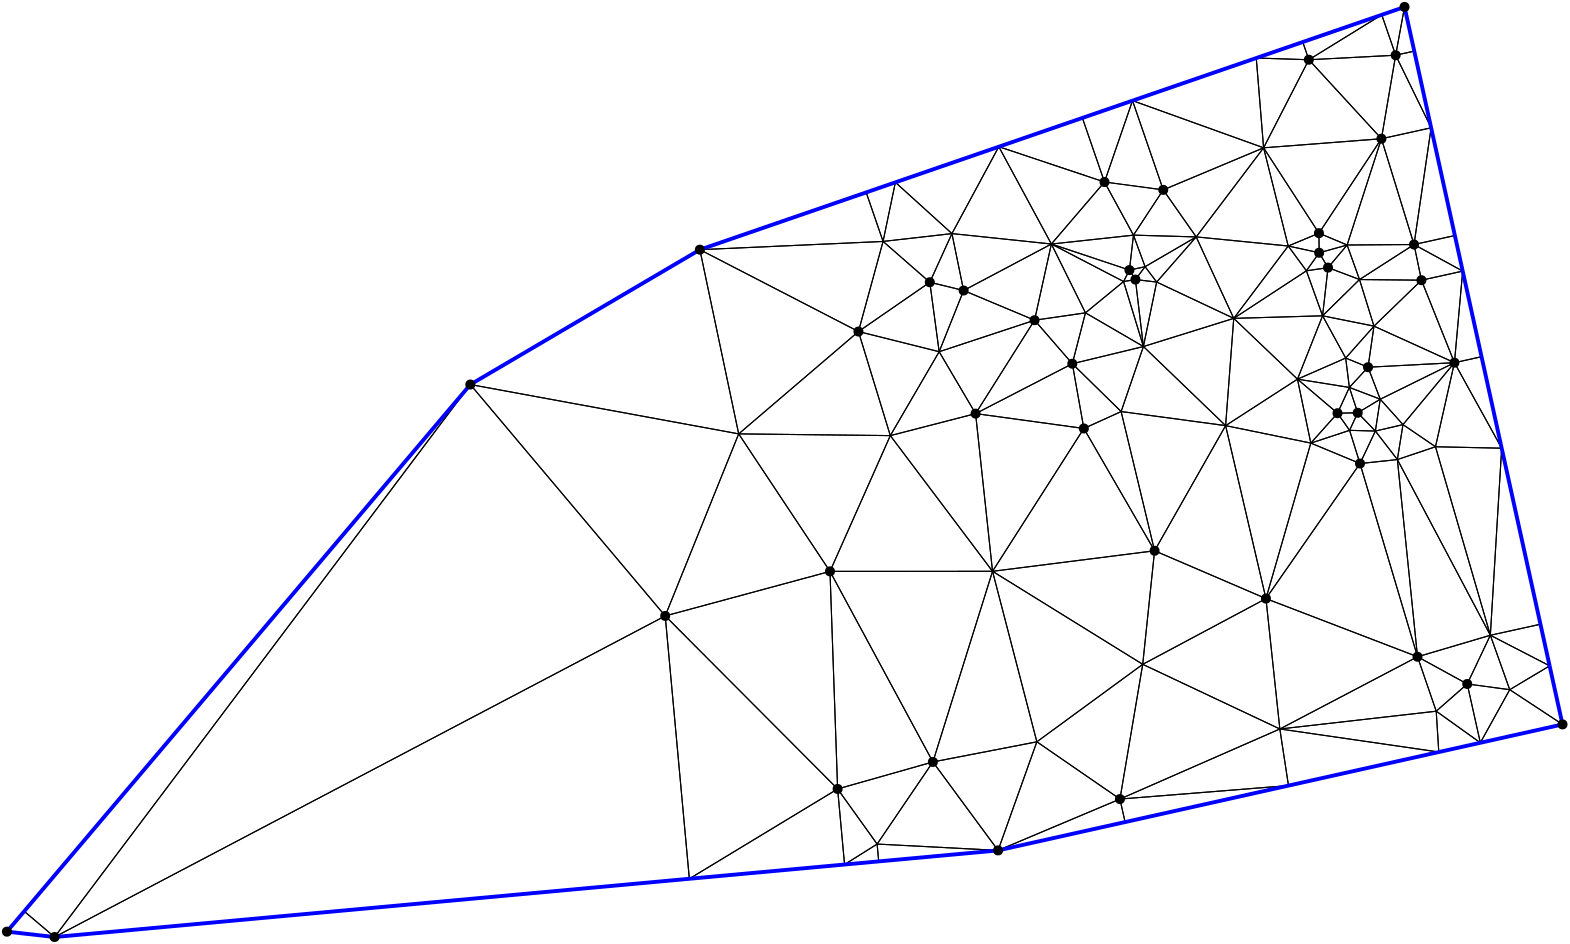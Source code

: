 <?xml version="1.0"?>
<!DOCTYPE ipe SYSTEM "ipe.dtd">
<ipe version="70218" creator="Ipe 7.2.24">
<info created="D:20221020151441" modified="D:20221020151441"/>
<ipestyle name="basic">
<symbol name="mark/disk(sx)" transformations="translations">
<path fill="sym-stroke">
0.6 0 0 0.6 0 0 e
</path>
</symbol>
<anglesize name="22.5 deg" value="22.5"/>
<anglesize name="30 deg" value="30"/>
<anglesize name="45 deg" value="45"/>
<anglesize name="60 deg" value="60"/>
<anglesize name="90 deg" value="90"/>
<arrowsize name="large" value="10"/>
<arrowsize name="small" value="5"/>
<arrowsize name="tiny" value="3"/>
<color name="blue" value="0 0 1"/>
<color name="gray" value="0.745"/>
<color name="green" value="0 1 0"/>
<color name="red" value="1 0 0"/>
<color name="pink" value="1 0.753 0.796"/>
<pen name="heavier" value="0.8"/>
<pen name="fat" value="1.4"/>
<pen name="ultrafat" value="2"/>
<gridsize name="16 pts (~6 mm)" value="16"/>
<gridsize name="32 pts (~12 mm)" value="32"/>
<gridsize name="4 pts" value="4"/>
<gridsize name="8 pts (~3 mm)" value="8"/>
<opacity name="10%" value="0.1"/>
<opacity name="25%" value="0.25"/>
<opacity name="50%" value="0.5"/>
<opacity name="75%" value="0.75"/>
<symbolsize name="large" value="5"/>
<symbolsize name="small" value="2"/>
<symbolsize name="tiny" value="1.1"/>
<textsize name="huge" value="\huge"/>
<textsize name="large" value="\large"/>
<textsize name="small" value="\small"/>
<textsize name="tiny" value="	iny"/>
<tiling name="falling" angle="-60" step="4" width="1"/>
<tiling name="rising" angle="30" step="4" width="1"/>
</ipestyle>
<page>
<layer name="hull"/>
<layer name="constraints"/>
<layer name="triangulation"/>
<layer name="obtuse"/>
<layer name="blub"/>
<layer name="problems"/>
<view layers="hull constraints triangulation obtuse blub" active="triangulation"/>
<path layer="triangulation" stroke="black">
386.765 342.28 m 
349.342 335.031 l 
</path>
<path layer="triangulation" stroke="black">
349.342 335.031 m 
372.802 303.181 l 
</path>
<path layer="triangulation" stroke="black">
372.802 303.181 m 
386.765 342.28 l 
</path>
<path layer="triangulation" stroke="black">
403.687 455.078 m 
364.71 460.424 l 
</path>
<path layer="triangulation" stroke="black">
364.71 460.424 m 
370.811 403.658 l 
</path>
<path layer="triangulation" stroke="black">
370.811 403.658 m 
403.687 455.078 l 
</path>
<path layer="triangulation" stroke="black">
22.2116 281.264 m 
33.1497 272 l 
</path>
<path layer="triangulation" stroke="black">
33.1497 272 m 
182.82 470.892 l 
</path>
<path layer="triangulation" stroke="black">
182.82 470.892 m 
22.2116 281.264 l 
</path>
<path layer="triangulation" stroke="black">
312.296 403.629 m 
334.013 452.508 l 
</path>
<path layer="triangulation" stroke="black">
334.013 452.508 m 
279.428 453.128 l 
</path>
<path layer="triangulation" stroke="black">
279.428 453.128 m 
312.296 403.629 l 
</path>
<path layer="triangulation" stroke="black">
498.462 521.124 m 
522.546 521.301 l 
</path>
<path layer="triangulation" stroke="black">
522.546 521.301 m 
510.816 559.387 l 
</path>
<path layer="triangulation" stroke="black">
510.816 559.387 m 
498.462 521.124 l 
</path>
<path layer="triangulation" stroke="black">
411.111 543.796 m 
432.269 540.975 l 
</path>
<path layer="triangulation" stroke="black">
432.269 540.975 m 
421.205 573.096 l 
</path>
<path layer="triangulation" stroke="black">
421.205 573.096 m 
411.111 543.796 l 
</path>
<path layer="triangulation" stroke="black">
510.816 559.387 m 
522.546 521.301 l 
</path>
<path layer="triangulation" stroke="black">
522.546 521.301 m 
528.709 563.327 l 
</path>
<path layer="triangulation" stroke="black">
528.709 563.327 m 
510.816 559.387 l 
</path>
<path layer="triangulation" stroke="black">
279.428 453.128 m 
265.45 519.445 l 
</path>
<path layer="triangulation" stroke="black">
265.45 519.445 m 
182.82 470.892 l 
</path>
<path layer="triangulation" stroke="black">
182.82 470.892 m 
279.428 453.128 l 
</path>
<path layer="triangulation" stroke="black">
510.816 559.387 m 
484.684 587.821 l 
</path>
<path layer="triangulation" stroke="black">
484.684 587.821 m 
468.392 556.118 l 
</path>
<path layer="triangulation" stroke="black">
468.392 556.118 m 
510.816 559.387 l 
</path>
<path layer="triangulation" stroke="black">
279.428 453.128 m 
182.82 470.892 l 
</path>
<path layer="triangulation" stroke="black">
182.82 470.892 m 
252.977 387.593 l 
</path>
<path layer="triangulation" stroke="black">
252.977 387.593 m 
279.428 453.128 l 
</path>
<path layer="triangulation" stroke="black">
488.396 518.332 m 
488.321 525.385 l 
</path>
<path layer="triangulation" stroke="black">
488.321 525.385 m 
477.254 520.763 l 
</path>
<path layer="triangulation" stroke="black">
477.254 520.763 m 
488.396 518.332 l 
</path>
<path layer="triangulation" stroke="black">
417.106 461.166 m 
403.687 455.078 l 
</path>
<path layer="triangulation" stroke="black">
403.687 455.078 m 
429.151 411.053 l 
</path>
<path layer="triangulation" stroke="black">
429.151 411.053 m 
417.106 461.166 l 
</path>
<path layer="triangulation" stroke="black">
502.923 508.692 m 
489.627 495.638 l 
</path>
<path layer="triangulation" stroke="black">
489.627 495.638 m 
508.129 491.911 l 
</path>
<path layer="triangulation" stroke="black">
508.129 491.911 m 
502.923 508.692 l 
</path>
<path layer="triangulation" stroke="black">
525.219 508.458 m 
540.07 511.728 l 
</path>
<path layer="triangulation" stroke="black">
540.07 511.728 m 
522.546 521.301 l 
</path>
<path layer="triangulation" stroke="black">
522.546 521.301 m 
525.219 508.458 l 
</path>
<path layer="triangulation" stroke="black">
386.765 342.28 m 
372.802 303.181 l 
</path>
<path layer="triangulation" stroke="black">
372.802 303.181 m 
416.679 321.667 l 
</path>
<path layer="triangulation" stroke="black">
416.679 321.667 m 
386.765 342.28 l 
</path>
<path layer="triangulation" stroke="black">
502.923 508.692 m 
525.219 508.458 l 
</path>
<path layer="triangulation" stroke="black">
525.219 508.458 m 
522.546 521.301 l 
</path>
<path layer="triangulation" stroke="black">
522.546 521.301 m 
502.923 508.692 l 
</path>
<path layer="triangulation" stroke="black">
418.527 313.389 m 
416.679 321.667 l 
</path>
<path layer="triangulation" stroke="black">
416.679 321.667 m 
372.802 303.181 l 
</path>
<path layer="triangulation" stroke="black">
372.802 303.181 m 
418.527 313.389 l 
</path>
<path layer="triangulation" stroke="black">
424.877 370.168 m 
429.151 411.053 l 
</path>
<path layer="triangulation" stroke="black">
429.151 411.053 m 
370.811 403.658 l 
</path>
<path layer="triangulation" stroke="black">
370.811 403.658 m 
424.877 370.168 l 
</path>
<path layer="triangulation" stroke="black">
454.719 456.096 m 
417.106 461.166 l 
</path>
<path layer="triangulation" stroke="black">
417.106 461.166 m 
429.151 411.053 l 
</path>
<path layer="triangulation" stroke="black">
429.151 411.053 m 
454.719 456.096 l 
</path>
<path layer="triangulation" stroke="black">
385.943 494.055 m 
360.404 504.746 l 
</path>
<path layer="triangulation" stroke="black">
360.404 504.746 m 
351.599 482.708 l 
</path>
<path layer="triangulation" stroke="black">
351.599 482.708 m 
385.943 494.055 l 
</path>
<path layer="triangulation" stroke="black">
329.262 305.463 m 
315.043 325.305 l 
</path>
<path layer="triangulation" stroke="black">
315.043 325.305 m 
317.54 298.108 l 
</path>
<path layer="triangulation" stroke="black">
317.54 298.108 m 
329.262 305.463 l 
</path>
<path layer="triangulation" stroke="black">
349.342 335.031 m 
386.765 342.28 l 
</path>
<path layer="triangulation" stroke="black">
386.765 342.28 m 
370.811 403.658 l 
</path>
<path layer="triangulation" stroke="black">
370.811 403.658 m 
349.342 335.031 l 
</path>
<path layer="triangulation" stroke="black">
349.342 335.031 m 
312.296 403.629 l 
</path>
<path layer="triangulation" stroke="black">
312.296 403.629 m 
315.043 325.305 l 
</path>
<path layer="triangulation" stroke="black">
315.043 325.305 m 
349.342 335.031 l 
</path>
<path layer="triangulation" stroke="black">
334.013 452.508 m 
322.541 489.972 l 
</path>
<path layer="triangulation" stroke="black">
322.541 489.972 m 
279.428 453.128 l 
</path>
<path layer="triangulation" stroke="black">
279.428 453.128 m 
334.013 452.508 l 
</path>
<path layer="triangulation" stroke="black">
312.296 403.629 m 
252.977 387.593 l 
</path>
<path layer="triangulation" stroke="black">
252.977 387.593 m 
315.043 325.305 l 
</path>
<path layer="triangulation" stroke="black">
315.043 325.305 m 
312.296 403.629 l 
</path>
<path layer="triangulation" stroke="black">
182.82 470.892 m 
33.1497 272 l 
</path>
<path layer="triangulation" stroke="black">
33.1497 272 m 
252.977 387.593 l 
</path>
<path layer="triangulation" stroke="black">
252.977 387.593 m 
182.82 470.892 l 
</path>
<path layer="triangulation" stroke="black">
360.404 504.746 m 
348.229 507.715 l 
</path>
<path layer="triangulation" stroke="black">
348.229 507.715 m 
351.599 482.708 l 
</path>
<path layer="triangulation" stroke="black">
351.599 482.708 m 
360.404 504.746 l 
</path>
<path layer="triangulation" stroke="black">
351.599 482.708 m 
348.229 507.715 l 
</path>
<path layer="triangulation" stroke="black">
348.229 507.715 m 
322.541 489.972 l 
</path>
<path layer="triangulation" stroke="black">
322.541 489.972 m 
351.599 482.708 l 
</path>
<path layer="triangulation" stroke="black">
420.094 512.095 m 
421.548 524.676 l 
</path>
<path layer="triangulation" stroke="black">
421.548 524.676 m 
391.994 521.482 l 
</path>
<path layer="triangulation" stroke="black">
391.994 521.482 m 
420.094 512.095 l 
</path>
<path layer="triangulation" stroke="black">
391.994 521.482 m 
411.111 543.796 l 
</path>
<path layer="triangulation" stroke="black">
411.111 543.796 m 
373.07 556.515 l 
</path>
<path layer="triangulation" stroke="black">
373.07 556.515 m 
391.994 521.482 l 
</path>
<path layer="triangulation" stroke="black">
360.404 504.746 m 
356.196 525.232 l 
</path>
<path layer="triangulation" stroke="black">
356.196 525.232 m 
348.229 507.715 l 
</path>
<path layer="triangulation" stroke="black">
348.229 507.715 m 
360.404 504.746 l 
</path>
<path layer="triangulation" stroke="black">
331.403 522.415 m 
265.45 519.445 l 
</path>
<path layer="triangulation" stroke="black">
265.45 519.445 m 
322.541 489.972 l 
</path>
<path layer="triangulation" stroke="black">
322.541 489.972 m 
331.403 522.415 l 
</path>
<path layer="triangulation" stroke="black">
404.268 496.706 m 
425.126 484.574 l 
</path>
<path layer="triangulation" stroke="black">
425.126 484.574 m 
417.983 507.982 l 
</path>
<path layer="triangulation" stroke="black">
417.983 507.982 m 
404.268 496.706 l 
</path>
<path layer="triangulation" stroke="black">
468.392 556.118 m 
488.321 525.385 l 
</path>
<path layer="triangulation" stroke="black">
488.321 525.385 m 
510.816 559.387 l 
</path>
<path layer="triangulation" stroke="black">
510.816 559.387 m 
468.392 556.118 l 
</path>
<path layer="triangulation" stroke="black">
356.196 525.232 m 
391.994 521.482 l 
</path>
<path layer="triangulation" stroke="black">
391.994 521.482 m 
373.07 556.515 l 
</path>
<path layer="triangulation" stroke="black">
373.07 556.515 m 
356.196 525.232 l 
</path>
<path layer="triangulation" stroke="black">
429.902 507.783 m 
425.73 513.322 l 
</path>
<path layer="triangulation" stroke="black">
425.73 513.322 m 
422.247 508.68 l 
</path>
<path layer="triangulation" stroke="black">
422.247 508.68 m 
429.902 507.783 l 
</path>
<path layer="triangulation" stroke="black">
364.71 460.424 m 
399.529 478.39 l 
</path>
<path layer="triangulation" stroke="black">
399.529 478.39 m 
385.943 494.055 l 
</path>
<path layer="triangulation" stroke="black">
385.943 494.055 m 
364.71 460.424 l 
</path>
<path layer="triangulation" stroke="black">
403.687 455.078 m 
417.106 461.166 l 
</path>
<path layer="triangulation" stroke="black">
417.106 461.166 m 
399.529 478.39 l 
</path>
<path layer="triangulation" stroke="black">
399.529 478.39 m 
403.687 455.078 l 
</path>
<path layer="triangulation" stroke="black">
370.811 403.658 m 
364.71 460.424 l 
</path>
<path layer="triangulation" stroke="black">
364.71 460.424 m 
334.013 452.508 l 
</path>
<path layer="triangulation" stroke="black">
334.013 452.508 m 
370.811 403.658 l 
</path>
<path layer="triangulation" stroke="black">
403.687 455.078 m 
399.529 478.39 l 
</path>
<path layer="triangulation" stroke="black">
399.529 478.39 m 
364.71 460.424 l 
</path>
<path layer="triangulation" stroke="black">
364.71 460.424 m 
403.687 455.078 l 
</path>
<path layer="triangulation" stroke="black">
457.646 494.713 m 
444.128 524.038 l 
</path>
<path layer="triangulation" stroke="black">
444.128 524.038 m 
429.902 507.783 l 
</path>
<path layer="triangulation" stroke="black">
429.902 507.783 m 
457.646 494.713 l 
</path>
<path layer="triangulation" stroke="black">
404.268 496.706 m 
385.943 494.055 l 
</path>
<path layer="triangulation" stroke="black">
385.943 494.055 m 
399.529 478.39 l 
</path>
<path layer="triangulation" stroke="black">
399.529 478.39 m 
404.268 496.706 l 
</path>
<path layer="triangulation" stroke="black">
420.094 512.095 m 
422.247 508.68 l 
</path>
<path layer="triangulation" stroke="black">
422.247 508.68 m 
425.73 513.322 l 
</path>
<path layer="triangulation" stroke="black">
425.73 513.322 m 
420.094 512.095 l 
</path>
<path layer="triangulation" stroke="black">
491.588 512.986 m 
502.923 508.692 l 
</path>
<path layer="triangulation" stroke="black">
502.923 508.692 m 
498.462 521.124 l 
</path>
<path layer="triangulation" stroke="black">
498.462 521.124 m 
491.588 512.986 l 
</path>
<path layer="triangulation" stroke="black">
420.094 512.095 m 
425.73 513.322 l 
</path>
<path layer="triangulation" stroke="black">
425.73 513.322 m 
421.548 524.676 l 
</path>
<path layer="triangulation" stroke="black">
421.548 524.676 m 
420.094 512.095 l 
</path>
<path layer="triangulation" stroke="black">
468.392 556.118 m 
484.684 587.821 l 
</path>
<path layer="triangulation" stroke="black">
484.684 587.821 m 
465.755 588.441 l 
</path>
<path layer="triangulation" stroke="black">
465.755 588.441 m 
468.392 556.118 l 
</path>
<path layer="triangulation" stroke="black">
540.07 511.728 m 
537.098 478.761 l 
</path>
<path layer="triangulation" stroke="black">
537.098 478.761 m 
546.856 480.91 l 
</path>
<path layer="triangulation" stroke="black">
546.856 480.91 m 
540.07 511.728 l 
</path>
<path layer="triangulation" stroke="black">
510.928 604.001 m 
482.485 594.204 l 
</path>
<path layer="triangulation" stroke="black">
482.485 594.204 m 
484.684 587.821 l 
</path>
<path layer="triangulation" stroke="black">
484.684 587.821 m 
510.928 604.001 l 
</path>
<path layer="triangulation" stroke="black">
510.816 559.387 m 
528.709 563.327 l 
</path>
<path layer="triangulation" stroke="black">
528.709 563.327 m 
515.939 589.455 l 
</path>
<path layer="triangulation" stroke="black">
515.939 589.455 m 
510.816 559.387 l 
</path>
<path layer="triangulation" stroke="black">
484.684 587.821 m 
510.816 559.387 l 
</path>
<path layer="triangulation" stroke="black">
510.816 559.387 m 
515.939 589.455 l 
</path>
<path layer="triangulation" stroke="black">
515.939 589.455 m 
484.684 587.821 l 
</path>
<path layer="triangulation" stroke="black">
488.321 525.385 m 
498.462 521.124 l 
</path>
<path layer="triangulation" stroke="black">
498.462 521.124 m 
510.816 559.387 l 
</path>
<path layer="triangulation" stroke="black">
510.816 559.387 m 
488.321 525.385 l 
</path>
<path layer="triangulation" stroke="black">
498.462 521.124 m 
488.396 518.332 l 
</path>
<path layer="triangulation" stroke="black">
488.396 518.332 m 
491.588 512.986 l 
</path>
<path layer="triangulation" stroke="black">
491.588 512.986 m 
498.462 521.124 l 
</path>
<path layer="triangulation" stroke="black">
477.254 520.763 m 
468.392 556.118 l 
</path>
<path layer="triangulation" stroke="black">
468.392 556.118 m 
444.128 524.038 l 
</path>
<path layer="triangulation" stroke="black">
444.128 524.038 m 
477.254 520.763 l 
</path>
<path layer="triangulation" stroke="black">
510.387 465.611 m 
537.098 478.761 l 
</path>
<path layer="triangulation" stroke="black">
537.098 478.761 m 
505.991 477.128 l 
</path>
<path layer="triangulation" stroke="black">
505.991 477.128 m 
510.387 465.611 l 
</path>
<path layer="triangulation" stroke="black">
518.571 456.469 m 
508.636 454.15 l 
</path>
<path layer="triangulation" stroke="black">
508.636 454.15 m 
516.55 443.886 l 
</path>
<path layer="triangulation" stroke="black">
516.55 443.886 m 
518.571 456.469 l 
</path>
<path layer="triangulation" stroke="black">
554.106 447.98 m 
537.098 478.761 l 
</path>
<path layer="triangulation" stroke="black">
537.098 478.761 m 
530.277 448.494 l 
</path>
<path layer="triangulation" stroke="black">
530.277 448.494 m 
554.106 447.98 l 
</path>
<path layer="triangulation" stroke="black">
525.219 508.458 m 
508.129 491.911 l 
</path>
<path layer="triangulation" stroke="black">
508.129 491.911 m 
537.098 478.761 l 
</path>
<path layer="triangulation" stroke="black">
537.098 478.761 m 
525.219 508.458 l 
</path>
<path layer="triangulation" stroke="black">
485.391 449.807 m 
503.095 442.457 l 
</path>
<path layer="triangulation" stroke="black">
503.095 442.457 m 
499.348 454.406 l 
</path>
<path layer="triangulation" stroke="black">
499.348 454.406 m 
485.391 449.807 l 
</path>
<path layer="triangulation" stroke="black">
469.241 393.83 m 
523.809 372.894 l 
</path>
<path layer="triangulation" stroke="black">
523.809 372.894 m 
503.095 442.457 l 
</path>
<path layer="triangulation" stroke="black">
503.095 442.457 m 
469.241 393.83 l 
</path>
<path layer="triangulation" stroke="black">
497.943 480.431 m 
499.272 469.851 l 
</path>
<path layer="triangulation" stroke="black">
499.272 469.851 m 
505.991 477.128 l 
</path>
<path layer="triangulation" stroke="black">
505.991 477.128 m 
497.943 480.431 l 
</path>
<path layer="triangulation" stroke="black">
508.636 454.15 m 
503.095 442.457 l 
</path>
<path layer="triangulation" stroke="black">
503.095 442.457 m 
516.55 443.886 l 
</path>
<path layer="triangulation" stroke="black">
516.55 443.886 m 
508.636 454.15 l 
</path>
<path layer="triangulation" stroke="black">
485.391 449.807 m 
469.241 393.83 l 
</path>
<path layer="triangulation" stroke="black">
469.241 393.83 m 
503.095 442.457 l 
</path>
<path layer="triangulation" stroke="black">
503.095 442.457 m 
485.391 449.807 l 
</path>
<path layer="triangulation" stroke="black">
474.239 346.893 m 
477.352 326.521 l 
</path>
<path layer="triangulation" stroke="black">
477.352 326.521 m 
531.464 338.6 l 
</path>
<path layer="triangulation" stroke="black">
531.464 338.6 m 
474.239 346.893 l 
</path>
<path layer="triangulation" stroke="black">
550.024 380.635 m 
554.106 447.98 l 
</path>
<path layer="triangulation" stroke="black">
554.106 447.98 m 
530.277 448.494 l 
</path>
<path layer="triangulation" stroke="black">
530.277 448.494 m 
550.024 380.635 l 
</path>
<path layer="triangulation" stroke="black">
516.55 443.886 m 
503.095 442.457 l 
</path>
<path layer="triangulation" stroke="black">
503.095 442.457 m 
523.809 372.894 l 
</path>
<path layer="triangulation" stroke="black">
523.809 372.894 m 
516.55 443.886 l 
</path>
<path layer="triangulation" stroke="black">
550.024 380.635 m 
530.277 448.494 l 
</path>
<path layer="triangulation" stroke="black">
530.277 448.494 m 
516.55 443.886 l 
</path>
<path layer="triangulation" stroke="black">
516.55 443.886 m 
550.024 380.635 l 
</path>
<path layer="triangulation" stroke="black">
477.352 326.521 m 
416.679 321.667 l 
</path>
<path layer="triangulation" stroke="black">
416.679 321.667 m 
418.527 313.389 l 
</path>
<path layer="triangulation" stroke="black">
418.527 313.389 m 
477.352 326.521 l 
</path>
<path layer="triangulation" stroke="black">
474.239 346.893 m 
523.809 372.894 l 
</path>
<path layer="triangulation" stroke="black">
523.809 372.894 m 
469.241 393.83 l 
</path>
<path layer="triangulation" stroke="black">
469.241 393.83 m 
474.239 346.893 l 
</path>
<path layer="triangulation" stroke="black">
425.126 484.574 m 
429.902 507.783 l 
</path>
<path layer="triangulation" stroke="black">
429.902 507.783 m 
422.247 508.68 l 
</path>
<path layer="triangulation" stroke="black">
422.247 508.68 m 
425.126 484.574 l 
</path>
<path layer="triangulation" stroke="black">
421.548 524.676 m 
411.111 543.796 l 
</path>
<path layer="triangulation" stroke="black">
411.111 543.796 m 
391.994 521.482 l 
</path>
<path layer="triangulation" stroke="black">
391.994 521.482 m 
421.548 524.676 l 
</path>
<path layer="triangulation" stroke="black">
495.003 460.572 m 
499.348 454.406 l 
</path>
<path layer="triangulation" stroke="black">
499.348 454.406 m 
502.279 460.721 l 
</path>
<path layer="triangulation" stroke="black">
502.279 460.721 m 
495.003 460.572 l 
</path>
<path layer="triangulation" stroke="black">
495.003 460.572 m 
480.589 472.827 l 
</path>
<path layer="triangulation" stroke="black">
480.589 472.827 m 
485.391 449.807 l 
</path>
<path layer="triangulation" stroke="black">
485.391 449.807 m 
495.003 460.572 l 
</path>
<path layer="triangulation" stroke="black">
530.537 353.3 m 
541.701 363.094 l 
</path>
<path layer="triangulation" stroke="black">
541.701 363.094 m 
523.809 372.894 l 
</path>
<path layer="triangulation" stroke="black">
523.809 372.894 m 
530.537 353.3 l 
</path>
<path layer="triangulation" stroke="black">
477.254 520.763 m 
444.128 524.038 l 
</path>
<path layer="triangulation" stroke="black">
444.128 524.038 m 
457.646 494.713 l 
</path>
<path layer="triangulation" stroke="black">
457.646 494.713 m 
477.254 520.763 l 
</path>
<path layer="triangulation" stroke="black">
432.269 540.975 m 
421.548 524.676 l 
</path>
<path layer="triangulation" stroke="black">
421.548 524.676 m 
444.128 524.038 l 
</path>
<path layer="triangulation" stroke="black">
444.128 524.038 m 
432.269 540.975 l 
</path>
<path layer="triangulation" stroke="black">
312.296 403.629 m 
279.428 453.128 l 
</path>
<path layer="triangulation" stroke="black">
279.428 453.128 m 
252.977 387.593 l 
</path>
<path layer="triangulation" stroke="black">
252.977 387.593 m 
312.296 403.629 l 
</path>
<path layer="triangulation" stroke="black">
322.541 489.972 m 
265.45 519.445 l 
</path>
<path layer="triangulation" stroke="black">
265.45 519.445 m 
279.428 453.128 l 
</path>
<path layer="triangulation" stroke="black">
279.428 453.128 m 
322.541 489.972 l 
</path>
<path layer="triangulation" stroke="black">
16 273.93 m 
33.1497 272 l 
</path>
<path layer="triangulation" stroke="black">
33.1497 272 m 
22.2116 281.264 l 
</path>
<path layer="triangulation" stroke="black">
22.2116 281.264 m 
16 273.93 l 
</path>
<path layer="triangulation" stroke="black">
425.126 484.574 m 
417.106 461.166 l 
</path>
<path layer="triangulation" stroke="black">
417.106 461.166 m 
454.719 456.096 l 
</path>
<path layer="triangulation" stroke="black">
454.719 456.096 m 
425.126 484.574 l 
</path>
<path layer="triangulation" stroke="black">
425.126 484.574 m 
399.529 478.39 l 
</path>
<path layer="triangulation" stroke="black">
399.529 478.39 m 
417.106 461.166 l 
</path>
<path layer="triangulation" stroke="black">
417.106 461.166 m 
425.126 484.574 l 
</path>
<path layer="triangulation" stroke="black">
489.627 495.638 m 
483.808 511.841 l 
</path>
<path layer="triangulation" stroke="black">
483.808 511.841 m 
457.646 494.713 l 
</path>
<path layer="triangulation" stroke="black">
457.646 494.713 m 
489.627 495.638 l 
</path>
<path layer="triangulation" stroke="black">
422.247 508.68 m 
417.983 507.982 l 
</path>
<path layer="triangulation" stroke="black">
417.983 507.982 m 
425.126 484.574 l 
</path>
<path layer="triangulation" stroke="black">
425.126 484.574 m 
422.247 508.68 l 
</path>
<path layer="triangulation" stroke="black">
373.07 556.515 m 
335.837 543.69 l 
</path>
<path layer="triangulation" stroke="black">
335.837 543.69 m 
356.196 525.232 l 
</path>
<path layer="triangulation" stroke="black">
356.196 525.232 m 
373.07 556.515 l 
</path>
<path layer="triangulation" stroke="black">
468.392 556.118 m 
421.205 573.096 l 
</path>
<path layer="triangulation" stroke="black">
421.205 573.096 m 
432.269 540.975 l 
</path>
<path layer="triangulation" stroke="black">
432.269 540.975 m 
468.392 556.118 l 
</path>
<path layer="triangulation" stroke="black">
457.646 494.713 m 
483.808 511.841 l 
</path>
<path layer="triangulation" stroke="black">
483.808 511.841 m 
477.254 520.763 l 
</path>
<path layer="triangulation" stroke="black">
477.254 520.763 m 
457.646 494.713 l 
</path>
<path layer="triangulation" stroke="black">
491.588 512.986 m 
488.396 518.332 l 
</path>
<path layer="triangulation" stroke="black">
488.396 518.332 m 
483.808 511.841 l 
</path>
<path layer="triangulation" stroke="black">
483.808 511.841 m 
491.588 512.986 l 
</path>
<path layer="triangulation" stroke="black">
482.485 594.204 m 
465.755 588.441 l 
</path>
<path layer="triangulation" stroke="black">
465.755 588.441 m 
484.684 587.821 l 
</path>
<path layer="triangulation" stroke="black">
484.684 587.821 m 
482.485 594.204 l 
</path>
<path layer="triangulation" stroke="black">
457.646 494.713 m 
429.902 507.783 l 
</path>
<path layer="triangulation" stroke="black">
429.902 507.783 m 
425.126 484.574 l 
</path>
<path layer="triangulation" stroke="black">
425.126 484.574 m 
457.646 494.713 l 
</path>
<path layer="triangulation" stroke="black">
444.128 524.038 m 
425.73 513.322 l 
</path>
<path layer="triangulation" stroke="black">
425.73 513.322 m 
429.902 507.783 l 
</path>
<path layer="triangulation" stroke="black">
429.902 507.783 m 
444.128 524.038 l 
</path>
<path layer="triangulation" stroke="black">
499.272 469.851 m 
510.387 465.611 l 
</path>
<path layer="triangulation" stroke="black">
510.387 465.611 m 
505.991 477.128 l 
</path>
<path layer="triangulation" stroke="black">
505.991 477.128 m 
499.272 469.851 l 
</path>
<path layer="triangulation" stroke="black">
502.279 460.721 m 
499.348 454.406 l 
</path>
<path layer="triangulation" stroke="black">
499.348 454.406 m 
508.636 454.15 l 
</path>
<path layer="triangulation" stroke="black">
508.636 454.15 m 
502.279 460.721 l 
</path>
<path layer="triangulation" stroke="black">
541.701 363.094 m 
550.024 380.635 l 
</path>
<path layer="triangulation" stroke="black">
550.024 380.635 m 
523.809 372.894 l 
</path>
<path layer="triangulation" stroke="black">
523.809 372.894 m 
541.701 363.094 l 
</path>
<path layer="triangulation" stroke="black">
537.098 478.761 m 
510.387 465.611 l 
</path>
<path layer="triangulation" stroke="black">
510.387 465.611 m 
518.571 456.469 l 
</path>
<path layer="triangulation" stroke="black">
518.571 456.469 m 
537.098 478.761 l 
</path>
<path layer="triangulation" stroke="black">
474.239 346.893 m 
530.537 353.3 l 
</path>
<path layer="triangulation" stroke="black">
530.537 353.3 m 
523.809 372.894 l 
</path>
<path layer="triangulation" stroke="black">
523.809 372.894 m 
474.239 346.893 l 
</path>
<path layer="triangulation" stroke="black">
531.464 338.6 m 
546.423 341.94 l 
</path>
<path layer="triangulation" stroke="black">
546.423 341.94 m 
530.537 353.3 l 
</path>
<path layer="triangulation" stroke="black">
530.537 353.3 m 
531.464 338.6 l 
</path>
<path layer="triangulation" stroke="black">
315.043 325.305 m 
252.977 387.593 l 
</path>
<path layer="triangulation" stroke="black">
252.977 387.593 m 
261.663 292.978 l 
</path>
<path layer="triangulation" stroke="black">
261.663 292.978 m 
315.043 325.305 l 
</path>
<path layer="triangulation" stroke="black">
315.043 325.305 m 
261.663 292.978 l 
</path>
<path layer="triangulation" stroke="black">
261.663 292.978 m 
317.54 298.108 l 
</path>
<path layer="triangulation" stroke="black">
317.54 298.108 m 
315.043 325.305 l 
</path>
<path layer="triangulation" stroke="black">
252.977 387.593 m 
33.1497 272 l 
</path>
<path layer="triangulation" stroke="black">
33.1497 272 m 
261.663 292.978 l 
</path>
<path layer="triangulation" stroke="black">
261.663 292.978 m 
252.977 387.593 l 
</path>
<path layer="triangulation" stroke="black">
349.342 335.031 m 
329.262 305.463 l 
</path>
<path layer="triangulation" stroke="black">
329.262 305.463 m 
372.802 303.181 l 
</path>
<path layer="triangulation" stroke="black">
372.802 303.181 m 
349.342 335.031 l 
</path>
<path layer="triangulation" stroke="black">
349.342 335.031 m 
315.043 325.305 l 
</path>
<path layer="triangulation" stroke="black">
315.043 325.305 m 
329.262 305.463 l 
</path>
<path layer="triangulation" stroke="black">
329.262 305.463 m 
349.342 335.031 l 
</path>
<path layer="triangulation" stroke="black">
329.262 305.463 m 
329.833 299.237 l 
</path>
<path layer="triangulation" stroke="black">
329.833 299.237 m 
372.802 303.181 l 
</path>
<path layer="triangulation" stroke="black">
372.802 303.181 m 
329.262 305.463 l 
</path>
<path layer="triangulation" stroke="black">
329.262 305.463 m 
317.54 298.108 l 
</path>
<path layer="triangulation" stroke="black">
317.54 298.108 m 
329.833 299.237 l 
</path>
<path layer="triangulation" stroke="black">
329.833 299.237 m 
329.262 305.463 l 
</path>
<path layer="triangulation" stroke="black">
531.464 338.6 m 
530.537 353.3 l 
</path>
<path layer="triangulation" stroke="black">
530.537 353.3 m 
474.239 346.893 l 
</path>
<path layer="triangulation" stroke="black">
474.239 346.893 m 
531.464 338.6 l 
</path>
<path layer="triangulation" stroke="black">
424.877 370.168 m 
386.765 342.28 l 
</path>
<path layer="triangulation" stroke="black">
386.765 342.28 m 
416.679 321.667 l 
</path>
<path layer="triangulation" stroke="black">
416.679 321.667 m 
424.877 370.168 l 
</path>
<path layer="triangulation" stroke="black">
370.811 403.658 m 
312.296 403.629 l 
</path>
<path layer="triangulation" stroke="black">
312.296 403.629 m 
349.342 335.031 l 
</path>
<path layer="triangulation" stroke="black">
349.342 335.031 m 
370.811 403.658 l 
</path>
<path layer="triangulation" stroke="black">
469.241 393.83 m 
454.719 456.096 l 
</path>
<path layer="triangulation" stroke="black">
454.719 456.096 m 
429.151 411.053 l 
</path>
<path layer="triangulation" stroke="black">
429.151 411.053 m 
469.241 393.83 l 
</path>
<path layer="triangulation" stroke="black">
499.272 469.851 m 
502.279 460.721 l 
</path>
<path layer="triangulation" stroke="black">
502.279 460.721 m 
510.387 465.611 l 
</path>
<path layer="triangulation" stroke="black">
510.387 465.611 m 
499.272 469.851 l 
</path>
<path layer="triangulation" stroke="black">
429.151 411.053 m 
424.877 370.168 l 
</path>
<path layer="triangulation" stroke="black">
424.877 370.168 m 
469.241 393.83 l 
</path>
<path layer="triangulation" stroke="black">
469.241 393.83 m 
429.151 411.053 l 
</path>
<path layer="triangulation" stroke="black">
416.679 321.667 m 
477.352 326.521 l 
</path>
<path layer="triangulation" stroke="black">
477.352 326.521 m 
474.239 346.893 l 
</path>
<path layer="triangulation" stroke="black">
474.239 346.893 m 
416.679 321.667 l 
</path>
<path layer="triangulation" stroke="black">
474.239 346.893 m 
424.877 370.168 l 
</path>
<path layer="triangulation" stroke="black">
424.877 370.168 m 
416.679 321.667 l 
</path>
<path layer="triangulation" stroke="black">
416.679 321.667 m 
474.239 346.893 l 
</path>
<path layer="triangulation" stroke="black">
474.239 346.893 m 
469.241 393.83 l 
</path>
<path layer="triangulation" stroke="black">
469.241 393.83 m 
424.877 370.168 l 
</path>
<path layer="triangulation" stroke="black">
424.877 370.168 m 
474.239 346.893 l 
</path>
<path layer="triangulation" stroke="black">
424.877 370.168 m 
370.811 403.658 l 
</path>
<path layer="triangulation" stroke="black">
370.811 403.658 m 
386.765 342.28 l 
</path>
<path layer="triangulation" stroke="black">
386.765 342.28 m 
424.877 370.168 l 
</path>
<path layer="triangulation" stroke="black">
429.151 411.053 m 
403.687 455.078 l 
</path>
<path layer="triangulation" stroke="black">
403.687 455.078 m 
370.811 403.658 l 
</path>
<path layer="triangulation" stroke="black">
370.811 403.658 m 
429.151 411.053 l 
</path>
<path layer="triangulation" stroke="black">
370.811 403.658 m 
334.013 452.508 l 
</path>
<path layer="triangulation" stroke="black">
334.013 452.508 m 
312.296 403.629 l 
</path>
<path layer="triangulation" stroke="black">
312.296 403.629 m 
370.811 403.658 l 
</path>
<path layer="triangulation" stroke="black">
364.71 460.424 m 
351.599 482.708 l 
</path>
<path layer="triangulation" stroke="black">
351.599 482.708 m 
334.013 452.508 l 
</path>
<path layer="triangulation" stroke="black">
334.013 452.508 m 
364.71 460.424 l 
</path>
<path layer="triangulation" stroke="black">
334.013 452.508 m 
351.599 482.708 l 
</path>
<path layer="triangulation" stroke="black">
351.599 482.708 m 
322.541 489.972 l 
</path>
<path layer="triangulation" stroke="black">
322.541 489.972 m 
334.013 452.508 l 
</path>
<path layer="triangulation" stroke="black">
364.71 460.424 m 
385.943 494.055 l 
</path>
<path layer="triangulation" stroke="black">
385.943 494.055 m 
351.599 482.708 l 
</path>
<path layer="triangulation" stroke="black">
351.599 482.708 m 
364.71 460.424 l 
</path>
<path layer="triangulation" stroke="black">
331.403 522.415 m 
356.196 525.232 l 
</path>
<path layer="triangulation" stroke="black">
356.196 525.232 m 
335.837 543.69 l 
</path>
<path layer="triangulation" stroke="black">
335.837 543.69 m 
331.403 522.415 l 
</path>
<path layer="triangulation" stroke="black">
360.404 504.746 m 
385.943 494.055 l 
</path>
<path layer="triangulation" stroke="black">
385.943 494.055 m 
391.994 521.482 l 
</path>
<path layer="triangulation" stroke="black">
391.994 521.482 m 
360.404 504.746 l 
</path>
<path layer="triangulation" stroke="black">
360.404 504.746 m 
391.994 521.482 l 
</path>
<path layer="triangulation" stroke="black">
391.994 521.482 m 
356.196 525.232 l 
</path>
<path layer="triangulation" stroke="black">
356.196 525.232 m 
360.404 504.746 l 
</path>
<path layer="triangulation" stroke="black">
385.943 494.055 m 
404.268 496.706 l 
</path>
<path layer="triangulation" stroke="black">
404.268 496.706 m 
391.994 521.482 l 
</path>
<path layer="triangulation" stroke="black">
391.994 521.482 m 
385.943 494.055 l 
</path>
<path layer="triangulation" stroke="black">
348.229 507.715 m 
331.403 522.415 l 
</path>
<path layer="triangulation" stroke="black">
331.403 522.415 m 
322.541 489.972 l 
</path>
<path layer="triangulation" stroke="black">
322.541 489.972 m 
348.229 507.715 l 
</path>
<path layer="triangulation" stroke="black">
348.229 507.715 m 
356.196 525.232 l 
</path>
<path layer="triangulation" stroke="black">
356.196 525.232 m 
331.403 522.415 l 
</path>
<path layer="triangulation" stroke="black">
331.403 522.415 m 
348.229 507.715 l 
</path>
<path layer="triangulation" stroke="black">
331.403 522.415 m 
325.322 540.069 l 
</path>
<path layer="triangulation" stroke="black">
325.322 540.069 m 
265.45 519.445 l 
</path>
<path layer="triangulation" stroke="black">
265.45 519.445 m 
331.403 522.415 l 
</path>
<path layer="triangulation" stroke="black">
331.403 522.415 m 
335.837 543.69 l 
</path>
<path layer="triangulation" stroke="black">
335.837 543.69 m 
325.322 540.069 l 
</path>
<path layer="triangulation" stroke="black">
325.322 540.069 m 
331.403 522.415 l 
</path>
<path layer="triangulation" stroke="black">
403.159 566.88 m 
373.07 556.515 l 
</path>
<path layer="triangulation" stroke="black">
373.07 556.515 m 
411.111 543.796 l 
</path>
<path layer="triangulation" stroke="black">
411.111 543.796 m 
403.159 566.88 l 
</path>
<path layer="triangulation" stroke="black">
421.205 573.096 m 
403.159 566.88 l 
</path>
<path layer="triangulation" stroke="black">
403.159 566.88 m 
411.111 543.796 l 
</path>
<path layer="triangulation" stroke="black">
411.111 543.796 m 
421.205 573.096 l 
</path>
<path layer="triangulation" stroke="black">
444.128 524.038 m 
421.548 524.676 l 
</path>
<path layer="triangulation" stroke="black">
421.548 524.676 m 
425.73 513.322 l 
</path>
<path layer="triangulation" stroke="black">
425.73 513.322 m 
444.128 524.038 l 
</path>
<path layer="triangulation" stroke="black">
432.269 540.975 m 
411.111 543.796 l 
</path>
<path layer="triangulation" stroke="black">
411.111 543.796 m 
421.548 524.676 l 
</path>
<path layer="triangulation" stroke="black">
421.548 524.676 m 
432.269 540.975 l 
</path>
<path layer="triangulation" stroke="black">
421.205 573.096 m 
468.392 556.118 l 
</path>
<path layer="triangulation" stroke="black">
468.392 556.118 m 
465.755 588.441 l 
</path>
<path layer="triangulation" stroke="black">
465.755 588.441 m 
421.205 573.096 l 
</path>
<path layer="triangulation" stroke="black">
432.269 540.975 m 
444.128 524.038 l 
</path>
<path layer="triangulation" stroke="black">
444.128 524.038 m 
468.392 556.118 l 
</path>
<path layer="triangulation" stroke="black">
468.392 556.118 m 
432.269 540.975 l 
</path>
<path layer="triangulation" stroke="black">
488.396 518.332 m 
477.254 520.763 l 
</path>
<path layer="triangulation" stroke="black">
477.254 520.763 m 
483.808 511.841 l 
</path>
<path layer="triangulation" stroke="black">
483.808 511.841 m 
488.396 518.332 l 
</path>
<path layer="triangulation" stroke="black">
488.321 525.385 m 
468.392 556.118 l 
</path>
<path layer="triangulation" stroke="black">
468.392 556.118 m 
477.254 520.763 l 
</path>
<path layer="triangulation" stroke="black">
477.254 520.763 m 
488.321 525.385 l 
</path>
<path layer="triangulation" stroke="black">
420.094 512.095 m 
417.983 507.982 l 
</path>
<path layer="triangulation" stroke="black">
417.983 507.982 m 
422.247 508.68 l 
</path>
<path layer="triangulation" stroke="black">
422.247 508.68 m 
420.094 512.095 l 
</path>
<path layer="triangulation" stroke="black">
420.094 512.095 m 
391.994 521.482 l 
</path>
<path layer="triangulation" stroke="black">
391.994 521.482 m 
417.983 507.982 l 
</path>
<path layer="triangulation" stroke="black">
417.983 507.982 m 
420.094 512.095 l 
</path>
<path layer="triangulation" stroke="black">
454.719 456.096 m 
457.646 494.713 l 
</path>
<path layer="triangulation" stroke="black">
457.646 494.713 m 
425.126 484.574 l 
</path>
<path layer="triangulation" stroke="black">
425.126 484.574 m 
454.719 456.096 l 
</path>
<path layer="triangulation" stroke="black">
480.589 472.827 m 
495.003 460.572 l 
</path>
<path layer="triangulation" stroke="black">
495.003 460.572 m 
499.272 469.851 l 
</path>
<path layer="triangulation" stroke="black">
499.272 469.851 m 
480.589 472.827 l 
</path>
<path layer="triangulation" stroke="black">
425.126 484.574 m 
404.268 496.706 l 
</path>
<path layer="triangulation" stroke="black">
404.268 496.706 m 
399.529 478.39 l 
</path>
<path layer="triangulation" stroke="black">
399.529 478.39 m 
425.126 484.574 l 
</path>
<path layer="triangulation" stroke="black">
417.983 507.982 m 
391.994 521.482 l 
</path>
<path layer="triangulation" stroke="black">
391.994 521.482 m 
404.268 496.706 l 
</path>
<path layer="triangulation" stroke="black">
404.268 496.706 m 
417.983 507.982 l 
</path>
<path layer="triangulation" stroke="black">
483.808 511.841 m 
489.627 495.638 l 
</path>
<path layer="triangulation" stroke="black">
489.627 495.638 m 
491.588 512.986 l 
</path>
<path layer="triangulation" stroke="black">
491.588 512.986 m 
483.808 511.841 l 
</path>
<path layer="triangulation" stroke="black">
505.991 477.128 m 
537.098 478.761 l 
</path>
<path layer="triangulation" stroke="black">
537.098 478.761 m 
508.129 491.911 l 
</path>
<path layer="triangulation" stroke="black">
508.129 491.911 m 
505.991 477.128 l 
</path>
<path layer="triangulation" stroke="black">
480.589 472.827 m 
497.943 480.431 l 
</path>
<path layer="triangulation" stroke="black">
497.943 480.431 m 
489.627 495.638 l 
</path>
<path layer="triangulation" stroke="black">
489.627 495.638 m 
480.589 472.827 l 
</path>
<path layer="triangulation" stroke="black">
505.991 477.128 m 
508.129 491.911 l 
</path>
<path layer="triangulation" stroke="black">
508.129 491.911 m 
497.943 480.431 l 
</path>
<path layer="triangulation" stroke="black">
497.943 480.431 m 
505.991 477.128 l 
</path>
<path layer="triangulation" stroke="black">
480.589 472.827 m 
489.627 495.638 l 
</path>
<path layer="triangulation" stroke="black">
489.627 495.638 m 
457.646 494.713 l 
</path>
<path layer="triangulation" stroke="black">
457.646 494.713 m 
480.589 472.827 l 
</path>
<path layer="triangulation" stroke="black">
497.943 480.431 m 
508.129 491.911 l 
</path>
<path layer="triangulation" stroke="black">
508.129 491.911 m 
489.627 495.638 l 
</path>
<path layer="triangulation" stroke="black">
489.627 495.638 m 
497.943 480.431 l 
</path>
<path layer="triangulation" stroke="black">
489.627 495.638 m 
502.923 508.692 l 
</path>
<path layer="triangulation" stroke="black">
502.923 508.692 m 
491.588 512.986 l 
</path>
<path layer="triangulation" stroke="black">
491.588 512.986 m 
489.627 495.638 l 
</path>
<path layer="triangulation" stroke="black">
508.129 491.911 m 
525.219 508.458 l 
</path>
<path layer="triangulation" stroke="black">
525.219 508.458 m 
502.923 508.692 l 
</path>
<path layer="triangulation" stroke="black">
502.923 508.692 m 
508.129 491.911 l 
</path>
<path layer="triangulation" stroke="black">
515.939 589.455 m 
510.928 604.001 l 
</path>
<path layer="triangulation" stroke="black">
510.928 604.001 m 
484.684 587.821 l 
</path>
<path layer="triangulation" stroke="black">
484.684 587.821 m 
515.939 589.455 l 
</path>
<path layer="triangulation" stroke="black">
488.396 518.332 m 
498.462 521.124 l 
</path>
<path layer="triangulation" stroke="black">
498.462 521.124 m 
488.321 525.385 l 
</path>
<path layer="triangulation" stroke="black">
488.321 525.385 m 
488.396 518.332 l 
</path>
<path layer="triangulation" stroke="black">
502.923 508.692 m 
522.546 521.301 l 
</path>
<path layer="triangulation" stroke="black">
522.546 521.301 m 
498.462 521.124 l 
</path>
<path layer="triangulation" stroke="black">
498.462 521.124 m 
502.923 508.692 l 
</path>
<path layer="triangulation" stroke="black">
519.131 606.827 m 
515.939 589.455 l 
</path>
<path layer="triangulation" stroke="black">
515.939 589.455 m 
522.632 590.928 l 
</path>
<path layer="triangulation" stroke="black">
522.632 590.928 m 
519.131 606.827 l 
</path>
<path layer="triangulation" stroke="black">
519.131 606.827 m 
510.928 604.001 l 
</path>
<path layer="triangulation" stroke="black">
510.928 604.001 m 
515.939 589.455 l 
</path>
<path layer="triangulation" stroke="black">
515.939 589.455 m 
519.131 606.827 l 
</path>
<path layer="triangulation" stroke="black">
522.632 590.928 m 
515.939 589.455 l 
</path>
<path layer="triangulation" stroke="black">
515.939 589.455 m 
528.709 563.327 l 
</path>
<path layer="triangulation" stroke="black">
528.709 563.327 m 
522.632 590.928 l 
</path>
<path layer="triangulation" stroke="black">
528.709 563.327 m 
522.546 521.301 l 
</path>
<path layer="triangulation" stroke="black">
522.546 521.301 m 
537.249 524.539 l 
</path>
<path layer="triangulation" stroke="black">
537.249 524.539 m 
528.709 563.327 l 
</path>
<path layer="triangulation" stroke="black">
540.07 511.728 m 
525.219 508.458 l 
</path>
<path layer="triangulation" stroke="black">
525.219 508.458 m 
537.098 478.761 l 
</path>
<path layer="triangulation" stroke="black">
537.098 478.761 m 
540.07 511.728 l 
</path>
<path layer="triangulation" stroke="black">
537.249 524.539 m 
522.546 521.301 l 
</path>
<path layer="triangulation" stroke="black">
522.546 521.301 m 
540.07 511.728 l 
</path>
<path layer="triangulation" stroke="black">
540.07 511.728 m 
537.249 524.539 l 
</path>
<path layer="triangulation" stroke="black">
537.098 478.761 m 
518.571 456.469 l 
</path>
<path layer="triangulation" stroke="black">
518.571 456.469 m 
530.277 448.494 l 
</path>
<path layer="triangulation" stroke="black">
530.277 448.494 m 
537.098 478.761 l 
</path>
<path layer="triangulation" stroke="black">
510.387 465.611 m 
502.279 460.721 l 
</path>
<path layer="triangulation" stroke="black">
502.279 460.721 m 
508.636 454.15 l 
</path>
<path layer="triangulation" stroke="black">
508.636 454.15 m 
510.387 465.611 l 
</path>
<path layer="triangulation" stroke="black">
546.856 480.91 m 
537.098 478.761 l 
</path>
<path layer="triangulation" stroke="black">
537.098 478.761 m 
554.106 447.98 l 
</path>
<path layer="triangulation" stroke="black">
554.106 447.98 m 
546.856 480.91 l 
</path>
<path layer="triangulation" stroke="black">
510.387 465.611 m 
508.636 454.15 l 
</path>
<path layer="triangulation" stroke="black">
508.636 454.15 m 
518.571 456.469 l 
</path>
<path layer="triangulation" stroke="black">
518.571 456.469 m 
510.387 465.611 l 
</path>
<path layer="triangulation" stroke="black">
499.348 454.406 m 
503.095 442.457 l 
</path>
<path layer="triangulation" stroke="black">
503.095 442.457 m 
508.636 454.15 l 
</path>
<path layer="triangulation" stroke="black">
508.636 454.15 m 
499.348 454.406 l 
</path>
<path layer="triangulation" stroke="black">
480.589 472.827 m 
499.272 469.851 l 
</path>
<path layer="triangulation" stroke="black">
499.272 469.851 m 
497.943 480.431 l 
</path>
<path layer="triangulation" stroke="black">
497.943 480.431 m 
480.589 472.827 l 
</path>
<path layer="triangulation" stroke="black">
495.003 460.572 m 
502.279 460.721 l 
</path>
<path layer="triangulation" stroke="black">
502.279 460.721 m 
499.272 469.851 l 
</path>
<path layer="triangulation" stroke="black">
499.272 469.851 m 
495.003 460.572 l 
</path>
<path layer="triangulation" stroke="black">
495.003 460.572 m 
485.391 449.807 l 
</path>
<path layer="triangulation" stroke="black">
485.391 449.807 m 
499.348 454.406 l 
</path>
<path layer="triangulation" stroke="black">
499.348 454.406 m 
495.003 460.572 l 
</path>
<path layer="triangulation" stroke="black">
454.719 456.096 m 
469.241 393.83 l 
</path>
<path layer="triangulation" stroke="black">
469.241 393.83 m 
485.391 449.807 l 
</path>
<path layer="triangulation" stroke="black">
485.391 449.807 m 
454.719 456.096 l 
</path>
<path layer="triangulation" stroke="black">
454.719 456.096 m 
480.589 472.827 l 
</path>
<path layer="triangulation" stroke="black">
480.589 472.827 m 
457.646 494.713 l 
</path>
<path layer="triangulation" stroke="black">
457.646 494.713 m 
454.719 456.096 l 
</path>
<path layer="triangulation" stroke="black">
454.719 456.096 m 
485.391 449.807 l 
</path>
<path layer="triangulation" stroke="black">
485.391 449.807 m 
480.589 472.827 l 
</path>
<path layer="triangulation" stroke="black">
480.589 472.827 m 
454.719 456.096 l 
</path>
<path layer="triangulation" stroke="black">
546.423 341.94 m 
541.701 363.094 l 
</path>
<path layer="triangulation" stroke="black">
541.701 363.094 m 
530.537 353.3 l 
</path>
<path layer="triangulation" stroke="black">
530.537 353.3 m 
546.423 341.94 l 
</path>
<path layer="triangulation" stroke="black">
550.024 380.635 m 
516.55 443.886 l 
</path>
<path layer="triangulation" stroke="black">
516.55 443.886 m 
523.809 372.894 l 
</path>
<path layer="triangulation" stroke="black">
523.809 372.894 m 
550.024 380.635 l 
</path>
<path layer="triangulation" stroke="black">
530.277 448.494 m 
518.571 456.469 l 
</path>
<path layer="triangulation" stroke="black">
518.571 456.469 m 
516.55 443.886 l 
</path>
<path layer="triangulation" stroke="black">
516.55 443.886 m 
530.277 448.494 l 
</path>
<path layer="triangulation" stroke="black">
576 348.542 m 
557.003 361.039 l 
</path>
<path layer="triangulation" stroke="black">
557.003 361.039 m 
546.423 341.94 l 
</path>
<path layer="triangulation" stroke="black">
546.423 341.94 m 
576 348.542 l 
</path>
<path layer="triangulation" stroke="black">
557.003 361.039 m 
550.024 380.635 l 
</path>
<path layer="triangulation" stroke="black">
550.024 380.635 m 
541.701 363.094 l 
</path>
<path layer="triangulation" stroke="black">
541.701 363.094 m 
557.003 361.039 l 
</path>
<path layer="triangulation" stroke="black">
568.06 384.606 m 
554.106 447.98 l 
</path>
<path layer="triangulation" stroke="black">
554.106 447.98 m 
550.024 380.635 l 
</path>
<path layer="triangulation" stroke="black">
550.024 380.635 m 
568.06 384.606 l 
</path>
<path layer="triangulation" stroke="black">
546.423 341.94 m 
557.003 361.039 l 
</path>
<path layer="triangulation" stroke="black">
557.003 361.039 m 
541.701 363.094 l 
</path>
<path layer="triangulation" stroke="black">
541.701 363.094 m 
546.423 341.94 l 
</path>
<path layer="triangulation" stroke="black">
576 348.542 m 
571.358 369.624 l 
</path>
<path layer="triangulation" stroke="black">
571.358 369.624 m 
557.003 361.039 l 
</path>
<path layer="triangulation" stroke="black">
557.003 361.039 m 
576 348.542 l 
</path>
<path layer="triangulation" stroke="black">
557.003 361.039 m 
571.358 369.624 l 
</path>
<path layer="triangulation" stroke="black">
571.358 369.624 m 
550.024 380.635 l 
</path>
<path layer="triangulation" stroke="black">
550.024 380.635 m 
557.003 361.039 l 
</path>
<path layer="triangulation" stroke="black">
571.358 369.624 m 
568.06 384.606 l 
</path>
<path layer="triangulation" stroke="black">
568.06 384.606 m 
550.024 380.635 l 
</path>
<path layer="triangulation" stroke="black">
550.024 380.635 m 
571.358 369.624 l 
</path>
<path layer="hull" stroke="blue" pen="fat">
16 273.93 m 
33.1497 272 l 
</path>
<path layer="hull" stroke="blue" pen="fat">
33.1497 272 m 
372.802 303.181 l 
</path>
<path layer="hull" stroke="blue" pen="fat">
372.802 303.181 m 
576 348.542 l 
</path>
<path layer="hull" stroke="blue" pen="fat">
576 348.542 m 
519.131 606.827 l 
</path>
<path layer="hull" stroke="blue" pen="fat">
519.131 606.827 m 
265.45 519.445 l 
</path>
<path layer="hull" stroke="blue" pen="fat">
265.45 519.445 m 
182.82 470.892 l 
</path>
<path layer="hull" stroke="blue" pen="fat">
182.82 470.892 m 
16 273.93 l 
</path>
<use layer="points" name="mark/disk(sx)" pos="488.396 518.332" size="normal" stroke="black"/>
<use layer="points" name="mark/disk(sx)" pos="491.588 512.986" size="normal" stroke="black"/>
<use layer="points" name="mark/disk(sx)" pos="422.247 508.68" size="normal" stroke="black"/>
<use layer="points" name="mark/disk(sx)" pos="525.219 508.458" size="normal" stroke="black"/>
<use layer="points" name="mark/disk(sx)" pos="420.094 512.095" size="normal" stroke="black"/>
<use layer="points" name="mark/disk(sx)" pos="348.229 507.715" size="normal" stroke="black"/>
<use layer="points" name="mark/disk(sx)" pos="315.043 325.305" size="normal" stroke="black"/>
<use layer="points" name="mark/disk(sx)" pos="519.131 606.827" size="normal" stroke="black"/>
<use layer="points" name="mark/disk(sx)" pos="522.546 521.301" size="normal" stroke="black"/>
<use layer="points" name="mark/disk(sx)" pos="364.71 460.424" size="normal" stroke="black"/>
<use layer="points" name="mark/disk(sx)" pos="541.701 363.094" size="normal" stroke="black"/>
<use layer="points" name="mark/disk(sx)" pos="399.529 478.39" size="normal" stroke="black"/>
<use layer="points" name="mark/disk(sx)" pos="502.279 460.721" size="normal" stroke="black"/>
<use layer="points" name="mark/disk(sx)" pos="484.684 587.821" size="normal" stroke="black"/>
<use layer="points" name="mark/disk(sx)" pos="372.802 303.181" size="normal" stroke="black"/>
<use layer="points" name="mark/disk(sx)" pos="503.095 442.457" size="normal" stroke="black"/>
<use layer="points" name="mark/disk(sx)" pos="510.816 559.387" size="normal" stroke="black"/>
<use layer="points" name="mark/disk(sx)" pos="403.687 455.078" size="normal" stroke="black"/>
<use layer="points" name="mark/disk(sx)" pos="411.111 543.796" size="normal" stroke="black"/>
<use layer="points" name="mark/disk(sx)" pos="515.939 589.455" size="normal" stroke="black"/>
<use layer="points" name="mark/disk(sx)" pos="429.151 411.053" size="normal" stroke="black"/>
<use layer="points" name="mark/disk(sx)" pos="252.977 387.593" size="normal" stroke="black"/>
<use layer="points" name="mark/disk(sx)" pos="360.404 504.746" size="normal" stroke="black"/>
<use layer="points" name="mark/disk(sx)" pos="537.098 478.761" size="normal" stroke="black"/>
<use layer="points" name="mark/disk(sx)" pos="469.241 393.83" size="normal" stroke="black"/>
<use layer="points" name="mark/disk(sx)" pos="265.45 519.445" size="normal" stroke="black"/>
<use layer="points" name="mark/disk(sx)" pos="495.003 460.572" size="normal" stroke="black"/>
<use layer="points" name="mark/disk(sx)" pos="576 348.542" size="normal" stroke="black"/>
<use layer="points" name="mark/disk(sx)" pos="505.991 477.128" size="normal" stroke="black"/>
<use layer="points" name="mark/disk(sx)" pos="523.809 372.894" size="normal" stroke="black"/>
<use layer="points" name="mark/disk(sx)" pos="16 273.93" size="normal" stroke="black"/>
<use layer="points" name="mark/disk(sx)" pos="312.296 403.629" size="normal" stroke="black"/>
<use layer="points" name="mark/disk(sx)" pos="349.342 335.031" size="normal" stroke="black"/>
<use layer="points" name="mark/disk(sx)" pos="416.679 321.667" size="normal" stroke="black"/>
<use layer="points" name="mark/disk(sx)" pos="182.82 470.892" size="normal" stroke="black"/>
<use layer="points" name="mark/disk(sx)" pos="33.1497 272" size="normal" stroke="black"/>
<use layer="points" name="mark/disk(sx)" pos="322.541 489.972" size="normal" stroke="black"/>
<use layer="points" name="mark/disk(sx)" pos="385.943 494.055" size="normal" stroke="black"/>
<use layer="points" name="mark/disk(sx)" pos="488.321 525.385" size="normal" stroke="black"/>
<use layer="points" name="mark/disk(sx)" pos="432.269 540.975" size="normal" stroke="black"/>
</page>
</ipe>
